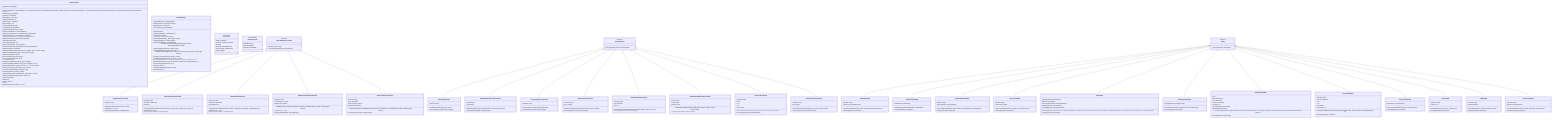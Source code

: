 classDiagram

%% DA TENERE
    %% CONTROLLER
    class GameController {
        - gameModel: GameModel
        + GameController(id: int, playersNumber:int , \nresourceCardsDeck: DrawableDeck~DrawableCard~ ,\ngoldCardsDeck: DrawableDeck~GoldCard~ , \nobjectiveCardsDeck: PlayingDeck~ObjectiveCard~ ,\nstarterCardsDeck: Deck~PlaceableCard~ )
        ~ getId() int
        ~ setState(state: GameState)
        ~ getState() GameState
        + getPlayers() List~Player~
        ~ getPlayersNumber() int
        ~ getWinners() List~String~
        + getCurrPlayer() int
        ~ setHasCurrPlayerPlaced()
        ~ setHasNotCurrPlayerPlaced()
        ~ getHasCurrPlayerPlaced() boolean
        ~ getScoreTrackBoard() ScoreTrackBoard
        ~ getResourceCardsDeck() DrawableDeck~DrawableCard~
        ~ getGoldCardsDeck() DrawableDeck~GoldCard~
        ~ getObjectiveCardsDeck() PlayingDeck~ObjectiveCard~
        ~ getStarterCardsDeck() Deck~PlaceableCard~
        ~ setPenultimateRound()
        ~ setCurrentPlayer(num: int)
        + getCommandResult() CommandResult
        + setAndExecuteCommand(gameCommand: GameCommand)
        + addListener(client: VirtualView)
        + addChatPrivateMessage(content: String, \nsender: String, receiver: String)
        + addChatPublicMessage(content: String, sender: String )
        + addPlayer(newPlayer: Player)
        + disconnectPlayer(nickname: String)
        + reconnectPlayer(nickname: String)
        + changeGameState()
        + drawDeckCard(nickname: String, type: CardType)
        + drawFaceUpCard(nickname: String, type: CardType, pos: int)
        + placeCard(nickname: String,  pos: int,  x: int, y : int, way: boolean)
        + placeStarterCard(nickname: String, way: boolean)
        + placeStarterCardRandomly(nickname: String)
        ~ hasPlayer(nickname: String) boolean
        ~ hasPlayerWithTokenColor(tokenColor: TokenColor) boolean
        - getPlayerPosByNickname(nickname: String) int
        ~ changeCurrPlayer ()
        - endGame()
        - isFull() boolean
        - setup()
        - addPoints(nickname: String, x:int, y:int)
    }

    class GamesManager{
        - myGamesManager: GamesManagerà
        - gameControllers: List~GameController~
        - pendingPlayers:  List~Player~
        - commandResult: CommandResult
        - GamesManager()
        + getGamesManager() GamesManager
        + resetGamesManager()
        ~ getGames() List~GameController~
        + getFreeGamesDetails() Map~Integer, Integer~
        + getGameById(id: int) GameController
        + getCommandResult() CommandResult
        + setAndExecuteCommand(gamesManagerCommand: \nGamesManagerCommand)
        ~ getPendingPlayer(nickname: String) Player
        + getGameIdWithPlayer(nickname: String) int
        + addPlayerToPending( nickname: String, \nconnectionType: boolean, interfaceType: boolean )
        - checkReconnection(nickname: String) boolean
        - checkNicknameUnique(nickname: String) boolean
        + joinExistingGame( nickname: String, \ntokenColor: TokenColor, gameId: int)
        + joinNewGame(nickname: String, tokenColor: TokenColor, \nplayersNumber: int)
        - createGame (playersNumber: int) int
        - findFirstFreeId() int
        + displayExistingGames(nickname: String)
        + deleteGame(id: int)
    }

    class GameState{
        <<enumeration>>
        GAME_STARTING
        PLACING_STARTER_CARDS
        PLAYING
        WAITING_RECONNECTION
        NO_PLAYERS_CONNECTED
        GAME_ENDED
    }

    class NicknameCheck {
        <<enumeration>>
        RECONNECTION
        NEW_NICKNAME
        EXISTING_NICKNAME
    }

    GamesManagerCommand <|-- DisplayGamesCommand
    GamesManagerCommand <|-- JoinExistingGameCommand
    GamesManagerCommand <|-- JoinNewGameCommand
    GamesManagerCommand <|-- AddPlayerToPendingCommand
    GamesManagerCommand <|-- ReconnectPlayerCommand

    GameCommand <|-- SendPingCommand
    GameCommand <|-- AddChatPublicMessageCommand
    GameCommand <|-- DisconnectPlayerCommand
    GameCommand <|-- DrawDeckCardCommand
    GameCommand <|-- DrawFaceUpCardCommand
    GameCommand <|-- AddChatPrivateMessageCommand
    GameCommand <|-- PlaceCardCommand
    GameCommand <|-- PlaceStarterCardCommand

    %% GAME_COMMANDS
    class AddChatPrivateMessageCommand{
        - content: String
        - sender: String
        - receiver: String
        + AddChatPrivateMessageCommand(content: String, \nsender: String, receiver:String)
        + execute(gameController: GameController)
    }
    class AddChatPublicMessageCommand{
        - content: String
        - sender: String
        + AddChatPublicMessageCommand(content: String, \nsender: String)
        + execute(gameController: GameController)
    }
    class AddPlayerToPendingCommand{
        - nickname: String
        - connectionType: boolean
        - interfaceType: boolean
        + AddPlayerToPendingCommand(nickname: String, \nconnectionType: boolean, interfaceType: boolean )
        + getNickname() string
        + execute(gamesManager: GamesManager)
    }
    class DisconnectPlayerCommand{
        ~ nickname: String
        + DisconnectPlayerCommand (nickname: String)
        + execute(gameController: GameController)
    }
    class DisplayGamesCommand{
        - nickname: String
        + DisplayGamesCommand (nickname: String)
        + getNickname() String
        + execute(gamesManager: GamesManager)
    }
    class DrawDeckCardCommand{
        - nickname: String
        - type: CardType
        + DrawDeckCardCommand (nickname: String, \ntype: CardType)
        + execute(gameController: GameController)
    }
    class DrawFaceUpCardCommand{
        - nickname: String
        - type: CardType
        - pos: int
        + DrawFaceUpCardCommand (nickname: String, \ntype: CardType, pos: int)
        + execute(gameController: GameController)
    }
    class SendPingCommand {
        - nickname: String
        + SendPingCommand(nickname: String)
        + execute(gameController: GameController)
    }
    class GameCommand{
        <<interface>>
        + execute(gameController: GameController)
    }
    class GamesManagerCommand{
        <<interface>>
        + getNickname() String
        + execute(gamesManager: GamesManager)
    }
    class JoinExistingGameCommand{
        - nickname: String
        - tokenColor: TokenColor
        - gameId: int
        + JoinExistingGameCommand(nickname: String, \ntokenColor: TokenColor , gameId: int)
        + getNickname() String
        + execute(gamesManager: GamesManager)
    }
    class JoinNewGameCommand{
        - nickname: String
        - tokenColor: TokenColor
        - playersNumber: int
        + JoinNewGameCommand(nickname: String, \ntokenColor: TokenColor, playersNumber: int)
        + getNickname(): String
        + execute(gamesManager: GamesManager)
    }
    class PlaceCardCommand{
        - nickname: String
        - pos: int
        - x: int
        - y: int
        - way: boolean
        + PlaceCardCommand(nickname: String, pos: int, \nx: int, y:int,way: boolean)
        + execute(gameController: GameController)
    }
    class PlaceStarterCardCommand{
        - nickname: String
        - way: boolean
        + PlaceStarterCardCommand(nickname: String, \nway: boolean)
        + execute(gameController: GameController)
    }

    class ReconnectPlayerCommand{
        - nickname: String
        - client: VirtualView
        - connectionType: boolean
        - interfaceType: boolean
        + ReconnectPlayerCommand(nickname: String, \nclient: VirtualView, connectionType: boolean, \ninterfaceType: boolean)
        + execute(gameController: GameController)
    }


%% -----------------------------
%% UPDATES
%% -----------------------------

    Update <|-- CardHandUpdate
    Update <|-- ChatMessageUpdate
    Update <|-- CommandResultUpdate
    Update <|-- ConnectionUpdate
    Update <|-- DeckUpdate
    Update <|-- ExistingGamesUpdate
    Update <|-- GameModelUpdate
    Update <|-- PlacedCardUpdate
    Update <|-- PlayerJoinedUpdate
    Update <|-- ScoreUpdate
    Update <|-- StallUpdate
    Update <|-- StarterCardUpdate

    class CardHandUpdate{
        - nickname: String
        - cardHand: List~DrawableCard~
        + CardHandUpdate(nickname: String, cardHand: List~DrawableCard~)
        + execute(gameView: GameView)
    }
    class ChatMessageUpdate{
        - chatMessage: ChatMessage
        + ChatMessageUpdate(chatMessage: ChatMessage)
        + execute(gameView: GameView)
    }
    class CommandResultUpdate{
        - nickname: String
        - commandResult: CommandResult
        + CommandResultUpdate(nickname: String, commandResult: CommandResult)
        + execute(gameView: GameView)
    }
    class ConnectionUpdate{
        - nickname: String
        - isConnected: boolean
        + ConnectionUpdate(nickname: String, isConnected: boolean)
        + execute(gameView: GameView)
    }
    class DeckUpdate{
        - topResourceCard: DrawableCard
        - topGoldCard: GoldCard
        - resourceFaceUpCards: List~DrawableCard~
        - goldFaceUpCards: List~GoldCard~
        - commonObjective: List~ObjectiveCard~
        + DeckUpdate(topResourceCard: DrawableCard,topGoldCard: GoldCard,\nresourceFaceUpCards: List~DrawableCard~,goldFaceUpCards: List~GoldCard~,\ncommonObjective: List~ObjectiveCard~)
        + execute(gameView: GameView)
    }
    class ExistingGamesUpdate{
        - existingGame: Map~Integer,Integer~
        + ExistingGamesUpdate(existingGame: Map~Integer,Integer~)
        + execute(gameView: GameView)
    }
    class GameModelUpdate{
        - id: int
        - playersNumber: int
        - state: GameState
        - winners: List~String~
        - currPlayer: int
        - twentyPointsReached: boolean
        - additionalRound: boolean
        + GameModelUpdate(id: int,playersNumber: int,state: GameState,\nwinners: List~String~,currPlayer: int,twentyPointsReached: boolean,\nadditionalRound: boolean)
        + execute(gameView: GameView)
    }
    class PlacedCardUpdate{
        - nickname: String
        - card: PlaceableCard
        - x: int
        - y: int
        - way: boolean
        - orderPosition: int
        + PlacedCardUpdate(nickname: String,card: PlaceableCard,x: int,y: int,\nway: boolean,orderPosition: int)
        + execute(gameView: GameView)
    }
    class PlayerJoinedUpdate{
        - playersViews: List~PlayerView~
        + PlayerJoinedUpdate(playersViews: List~PlayerView~)
        + execute(gameView: GameView)
    }
    class ScoreUpdate{
        - nickname: String
        - newScore: int
        + ScoreUpdate(nickname: String, newScore: int)
        + execute(gameView: GameView)
    }
    class StallUpdate{
        - nickname: String
        - isStalled: boolean
        + ScoreUpdate(nickname: String, isStalled: boolean)
        + execute(gameView: GameView)
    }
    class StarterCardUpdate{
        - nickname: String
        - starterCard: PlaceableCard
        + StarterCardUpdate(nickname: String, starterCard: PlaceableCard)
        + execute(gameView: GameView)
    }
    class Update{
        <<interface>>
        + execute(gameView: GameView)
    }